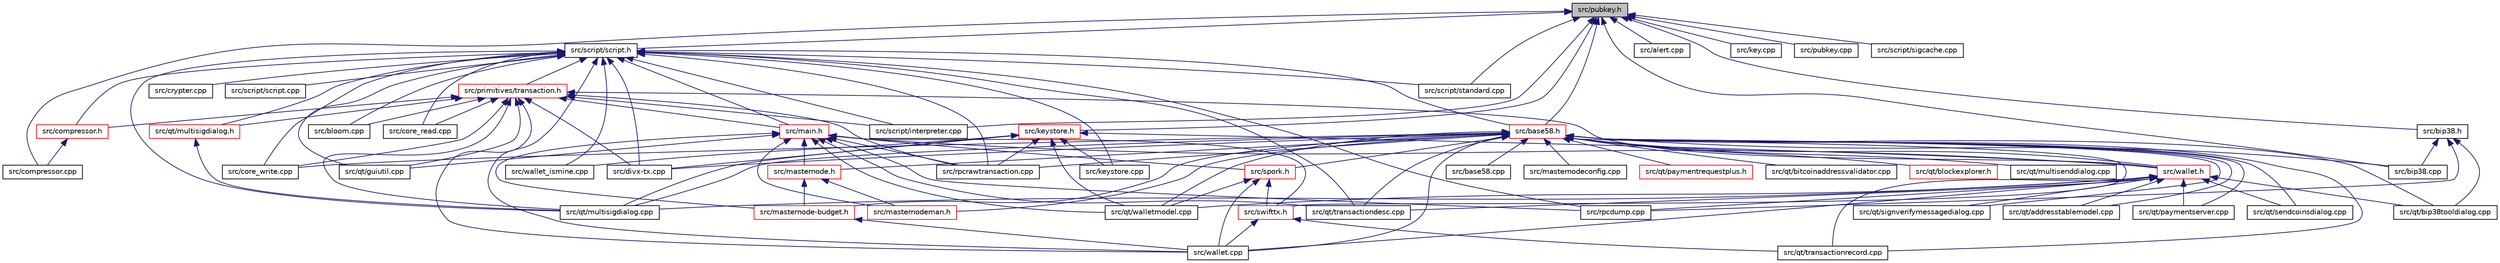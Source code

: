 digraph "src/pubkey.h"
{
  edge [fontname="Helvetica",fontsize="10",labelfontname="Helvetica",labelfontsize="10"];
  node [fontname="Helvetica",fontsize="10",shape=record];
  Node35 [label="src/pubkey.h",height=0.2,width=0.4,color="black", fillcolor="grey75", style="filled", fontcolor="black"];
  Node35 -> Node36 [dir="back",color="midnightblue",fontsize="10",style="solid",fontname="Helvetica"];
  Node36 [label="src/script/script.h",height=0.2,width=0.4,color="black", fillcolor="white", style="filled",URL="$script_8h.html"];
  Node36 -> Node37 [dir="back",color="midnightblue",fontsize="10",style="solid",fontname="Helvetica"];
  Node37 [label="src/primitives/transaction.h",height=0.2,width=0.4,color="red", fillcolor="white", style="filled",URL="$transaction_8h.html"];
  Node37 -> Node168 [dir="back",color="midnightblue",fontsize="10",style="solid",fontname="Helvetica"];
  Node168 [label="src/compressor.h",height=0.2,width=0.4,color="red", fillcolor="white", style="filled",URL="$compressor_8h.html"];
  Node168 -> Node173 [dir="back",color="midnightblue",fontsize="10",style="solid",fontname="Helvetica"];
  Node173 [label="src/compressor.cpp",height=0.2,width=0.4,color="black", fillcolor="white", style="filled",URL="$compressor_8cpp.html"];
  Node37 -> Node40 [dir="back",color="midnightblue",fontsize="10",style="solid",fontname="Helvetica"];
  Node40 [label="src/main.h",height=0.2,width=0.4,color="red", fillcolor="white", style="filled",URL="$main_8h.html"];
  Node40 -> Node50 [dir="back",color="midnightblue",fontsize="10",style="solid",fontname="Helvetica"];
  Node50 [label="src/spork.h",height=0.2,width=0.4,color="red", fillcolor="white", style="filled",URL="$spork_8h.html"];
  Node50 -> Node55 [dir="back",color="midnightblue",fontsize="10",style="solid",fontname="Helvetica"];
  Node55 [label="src/swifttx.h",height=0.2,width=0.4,color="red", fillcolor="white", style="filled",URL="$swifttx_8h.html"];
  Node55 -> Node94 [dir="back",color="midnightblue",fontsize="10",style="solid",fontname="Helvetica"];
  Node94 [label="src/qt/transactionrecord.cpp",height=0.2,width=0.4,color="black", fillcolor="white", style="filled",URL="$transactionrecord_8cpp.html"];
  Node55 -> Node96 [dir="back",color="midnightblue",fontsize="10",style="solid",fontname="Helvetica"];
  Node96 [label="src/wallet.cpp",height=0.2,width=0.4,color="black", fillcolor="white", style="filled",URL="$wallet_8cpp.html"];
  Node50 -> Node87 [dir="back",color="midnightblue",fontsize="10",style="solid",fontname="Helvetica"];
  Node87 [label="src/qt/walletmodel.cpp",height=0.2,width=0.4,color="black", fillcolor="white", style="filled",URL="$walletmodel_8cpp.html"];
  Node50 -> Node96 [dir="back",color="midnightblue",fontsize="10",style="solid",fontname="Helvetica"];
  Node40 -> Node113 [dir="back",color="midnightblue",fontsize="10",style="solid",fontname="Helvetica"];
  Node113 [label="src/masternode.h",height=0.2,width=0.4,color="red", fillcolor="white", style="filled",URL="$masternode_8h.html"];
  Node113 -> Node114 [dir="back",color="midnightblue",fontsize="10",style="solid",fontname="Helvetica"];
  Node114 [label="src/masternodeman.h",height=0.2,width=0.4,color="red", fillcolor="white", style="filled",URL="$masternodeman_8h.html"];
  Node113 -> Node116 [dir="back",color="midnightblue",fontsize="10",style="solid",fontname="Helvetica"];
  Node116 [label="src/masternode-budget.h",height=0.2,width=0.4,color="red", fillcolor="white", style="filled",URL="$masternode-budget_8h.html"];
  Node116 -> Node96 [dir="back",color="midnightblue",fontsize="10",style="solid",fontname="Helvetica"];
  Node40 -> Node114 [dir="back",color="midnightblue",fontsize="10",style="solid",fontname="Helvetica"];
  Node40 -> Node122 [dir="back",color="midnightblue",fontsize="10",style="solid",fontname="Helvetica"];
  Node122 [label="src/wallet.h",height=0.2,width=0.4,color="red", fillcolor="white", style="filled",URL="$wallet_8h.html"];
  Node122 -> Node58 [dir="back",color="midnightblue",fontsize="10",style="solid",fontname="Helvetica"];
  Node58 [label="src/qt/addresstablemodel.cpp",height=0.2,width=0.4,color="black", fillcolor="white", style="filled",URL="$addresstablemodel_8cpp.html"];
  Node122 -> Node62 [dir="back",color="midnightblue",fontsize="10",style="solid",fontname="Helvetica"];
  Node62 [label="src/qt/bip38tooldialog.cpp",height=0.2,width=0.4,color="black", fillcolor="white", style="filled",URL="$bip38tooldialog_8cpp.html"];
  Node122 -> Node65 [dir="back",color="midnightblue",fontsize="10",style="solid",fontname="Helvetica"];
  Node65 [label="src/qt/multisigdialog.cpp",height=0.2,width=0.4,color="black", fillcolor="white", style="filled",URL="$multisigdialog_8cpp.html"];
  Node122 -> Node74 [dir="back",color="midnightblue",fontsize="10",style="solid",fontname="Helvetica"];
  Node74 [label="src/qt/paymentserver.cpp",height=0.2,width=0.4,color="black", fillcolor="white", style="filled",URL="$paymentserver_8cpp.html"];
  Node122 -> Node80 [dir="back",color="midnightblue",fontsize="10",style="solid",fontname="Helvetica"];
  Node80 [label="src/qt/sendcoinsdialog.cpp",height=0.2,width=0.4,color="black", fillcolor="white", style="filled",URL="$sendcoinsdialog_8cpp.html"];
  Node122 -> Node89 [dir="back",color="midnightblue",fontsize="10",style="solid",fontname="Helvetica"];
  Node89 [label="src/qt/signverifymessagedialog.cpp",height=0.2,width=0.4,color="black", fillcolor="white", style="filled",URL="$signverifymessagedialog_8cpp.html"];
  Node122 -> Node77 [dir="back",color="midnightblue",fontsize="10",style="solid",fontname="Helvetica"];
  Node77 [label="src/qt/transactiondesc.cpp",height=0.2,width=0.4,color="black", fillcolor="white", style="filled",URL="$transactiondesc_8cpp.html"];
  Node122 -> Node94 [dir="back",color="midnightblue",fontsize="10",style="solid",fontname="Helvetica"];
  Node122 -> Node87 [dir="back",color="midnightblue",fontsize="10",style="solid",fontname="Helvetica"];
  Node122 -> Node123 [dir="back",color="midnightblue",fontsize="10",style="solid",fontname="Helvetica"];
  Node123 [label="src/rpcdump.cpp",height=0.2,width=0.4,color="black", fillcolor="white", style="filled",URL="$rpcdump_8cpp.html"];
  Node122 -> Node96 [dir="back",color="midnightblue",fontsize="10",style="solid",fontname="Helvetica"];
  Node40 -> Node116 [dir="back",color="midnightblue",fontsize="10",style="solid",fontname="Helvetica"];
  Node40 -> Node55 [dir="back",color="midnightblue",fontsize="10",style="solid",fontname="Helvetica"];
  Node40 -> Node67 [dir="back",color="midnightblue",fontsize="10",style="solid",fontname="Helvetica"];
  Node67 [label="src/qt/guiutil.cpp",height=0.2,width=0.4,color="black", fillcolor="white", style="filled",URL="$guiutil_8cpp.html"];
  Node40 -> Node77 [dir="back",color="midnightblue",fontsize="10",style="solid",fontname="Helvetica"];
  Node40 -> Node87 [dir="back",color="midnightblue",fontsize="10",style="solid",fontname="Helvetica"];
  Node40 -> Node123 [dir="back",color="midnightblue",fontsize="10",style="solid",fontname="Helvetica"];
  Node40 -> Node139 [dir="back",color="midnightblue",fontsize="10",style="solid",fontname="Helvetica"];
  Node139 [label="src/rpcrawtransaction.cpp",height=0.2,width=0.4,color="black", fillcolor="white", style="filled",URL="$rpcrawtransaction_8cpp.html"];
  Node37 -> Node122 [dir="back",color="midnightblue",fontsize="10",style="solid",fontname="Helvetica"];
  Node37 -> Node174 [dir="back",color="midnightblue",fontsize="10",style="solid",fontname="Helvetica"];
  Node174 [label="src/bloom.cpp",height=0.2,width=0.4,color="black", fillcolor="white", style="filled",URL="$bloom_8cpp.html"];
  Node37 -> Node160 [dir="back",color="midnightblue",fontsize="10",style="solid",fontname="Helvetica"];
  Node160 [label="src/core_read.cpp",height=0.2,width=0.4,color="black", fillcolor="white", style="filled",URL="$core__read_8cpp.html"];
  Node37 -> Node149 [dir="back",color="midnightblue",fontsize="10",style="solid",fontname="Helvetica"];
  Node149 [label="src/core_write.cpp",height=0.2,width=0.4,color="black", fillcolor="white", style="filled",URL="$core__write_8cpp.html"];
  Node37 -> Node150 [dir="back",color="midnightblue",fontsize="10",style="solid",fontname="Helvetica"];
  Node150 [label="src/divx-tx.cpp",height=0.2,width=0.4,color="black", fillcolor="white", style="filled",URL="$divx-tx_8cpp.html"];
  Node37 -> Node64 [dir="back",color="midnightblue",fontsize="10",style="solid",fontname="Helvetica"];
  Node64 [label="src/qt/multisigdialog.h",height=0.2,width=0.4,color="red", fillcolor="white", style="filled",URL="$multisigdialog_8h.html"];
  Node64 -> Node65 [dir="back",color="midnightblue",fontsize="10",style="solid",fontname="Helvetica"];
  Node37 -> Node67 [dir="back",color="midnightblue",fontsize="10",style="solid",fontname="Helvetica"];
  Node37 -> Node65 [dir="back",color="midnightblue",fontsize="10",style="solid",fontname="Helvetica"];
  Node37 -> Node139 [dir="back",color="midnightblue",fontsize="10",style="solid",fontname="Helvetica"];
  Node37 -> Node188 [dir="back",color="midnightblue",fontsize="10",style="solid",fontname="Helvetica"];
  Node188 [label="src/script/interpreter.cpp",height=0.2,width=0.4,color="black", fillcolor="white", style="filled",URL="$interpreter_8cpp.html"];
  Node37 -> Node96 [dir="back",color="midnightblue",fontsize="10",style="solid",fontname="Helvetica"];
  Node36 -> Node168 [dir="back",color="midnightblue",fontsize="10",style="solid",fontname="Helvetica"];
  Node36 -> Node40 [dir="back",color="midnightblue",fontsize="10",style="solid",fontname="Helvetica"];
  Node36 -> Node146 [dir="back",color="midnightblue",fontsize="10",style="solid",fontname="Helvetica"];
  Node146 [label="src/base58.h",height=0.2,width=0.4,color="red", fillcolor="white", style="filled",URL="$base58_8h.html"];
  Node146 -> Node50 [dir="back",color="midnightblue",fontsize="10",style="solid",fontname="Helvetica"];
  Node146 -> Node113 [dir="back",color="midnightblue",fontsize="10",style="solid",fontname="Helvetica"];
  Node146 -> Node114 [dir="back",color="midnightblue",fontsize="10",style="solid",fontname="Helvetica"];
  Node146 -> Node122 [dir="back",color="midnightblue",fontsize="10",style="solid",fontname="Helvetica"];
  Node146 -> Node147 [dir="back",color="midnightblue",fontsize="10",style="solid",fontname="Helvetica"];
  Node147 [label="src/base58.cpp",height=0.2,width=0.4,color="black", fillcolor="white", style="filled",URL="$base58_8cpp.html"];
  Node146 -> Node148 [dir="back",color="midnightblue",fontsize="10",style="solid",fontname="Helvetica"];
  Node148 [label="src/bip38.cpp",height=0.2,width=0.4,color="black", fillcolor="white", style="filled",URL="$bip38_8cpp.html"];
  Node146 -> Node149 [dir="back",color="midnightblue",fontsize="10",style="solid",fontname="Helvetica"];
  Node146 -> Node150 [dir="back",color="midnightblue",fontsize="10",style="solid",fontname="Helvetica"];
  Node146 -> Node116 [dir="back",color="midnightblue",fontsize="10",style="solid",fontname="Helvetica"];
  Node146 -> Node55 [dir="back",color="midnightblue",fontsize="10",style="solid",fontname="Helvetica"];
  Node146 -> Node151 [dir="back",color="midnightblue",fontsize="10",style="solid",fontname="Helvetica"];
  Node151 [label="src/masternodeconfig.cpp",height=0.2,width=0.4,color="black", fillcolor="white", style="filled",URL="$masternodeconfig_8cpp.html"];
  Node146 -> Node152 [dir="back",color="midnightblue",fontsize="10",style="solid",fontname="Helvetica"];
  Node152 [label="src/qt/paymentrequestplus.h",height=0.2,width=0.4,color="red", fillcolor="white", style="filled",URL="$paymentrequestplus_8h.html"];
  Node146 -> Node58 [dir="back",color="midnightblue",fontsize="10",style="solid",fontname="Helvetica"];
  Node146 -> Node62 [dir="back",color="midnightblue",fontsize="10",style="solid",fontname="Helvetica"];
  Node146 -> Node154 [dir="back",color="midnightblue",fontsize="10",style="solid",fontname="Helvetica"];
  Node154 [label="src/qt/bitcoinaddressvalidator.cpp",height=0.2,width=0.4,color="black", fillcolor="white", style="filled",URL="$bitcoinaddressvalidator_8cpp.html"];
  Node146 -> Node155 [dir="back",color="midnightblue",fontsize="10",style="solid",fontname="Helvetica"];
  Node155 [label="src/qt/blockexplorer.h",height=0.2,width=0.4,color="red", fillcolor="white", style="filled",URL="$blockexplorer_8h.html"];
  Node146 -> Node69 [dir="back",color="midnightblue",fontsize="10",style="solid",fontname="Helvetica"];
  Node69 [label="src/qt/multisenddialog.cpp",height=0.2,width=0.4,color="black", fillcolor="white", style="filled",URL="$multisenddialog_8cpp.html"];
  Node146 -> Node65 [dir="back",color="midnightblue",fontsize="10",style="solid",fontname="Helvetica"];
  Node146 -> Node74 [dir="back",color="midnightblue",fontsize="10",style="solid",fontname="Helvetica"];
  Node146 -> Node80 [dir="back",color="midnightblue",fontsize="10",style="solid",fontname="Helvetica"];
  Node146 -> Node89 [dir="back",color="midnightblue",fontsize="10",style="solid",fontname="Helvetica"];
  Node146 -> Node77 [dir="back",color="midnightblue",fontsize="10",style="solid",fontname="Helvetica"];
  Node146 -> Node94 [dir="back",color="midnightblue",fontsize="10",style="solid",fontname="Helvetica"];
  Node146 -> Node87 [dir="back",color="midnightblue",fontsize="10",style="solid",fontname="Helvetica"];
  Node146 -> Node139 [dir="back",color="midnightblue",fontsize="10",style="solid",fontname="Helvetica"];
  Node146 -> Node96 [dir="back",color="midnightblue",fontsize="10",style="solid",fontname="Helvetica"];
  Node36 -> Node174 [dir="back",color="midnightblue",fontsize="10",style="solid",fontname="Helvetica"];
  Node36 -> Node160 [dir="back",color="midnightblue",fontsize="10",style="solid",fontname="Helvetica"];
  Node36 -> Node149 [dir="back",color="midnightblue",fontsize="10",style="solid",fontname="Helvetica"];
  Node36 -> Node180 [dir="back",color="midnightblue",fontsize="10",style="solid",fontname="Helvetica"];
  Node180 [label="src/crypter.cpp",height=0.2,width=0.4,color="black", fillcolor="white", style="filled",URL="$crypter_8cpp.html"];
  Node36 -> Node150 [dir="back",color="midnightblue",fontsize="10",style="solid",fontname="Helvetica"];
  Node36 -> Node183 [dir="back",color="midnightblue",fontsize="10",style="solid",fontname="Helvetica"];
  Node183 [label="src/keystore.cpp",height=0.2,width=0.4,color="black", fillcolor="white", style="filled",URL="$keystore_8cpp.html"];
  Node36 -> Node64 [dir="back",color="midnightblue",fontsize="10",style="solid",fontname="Helvetica"];
  Node36 -> Node67 [dir="back",color="midnightblue",fontsize="10",style="solid",fontname="Helvetica"];
  Node36 -> Node65 [dir="back",color="midnightblue",fontsize="10",style="solid",fontname="Helvetica"];
  Node36 -> Node77 [dir="back",color="midnightblue",fontsize="10",style="solid",fontname="Helvetica"];
  Node36 -> Node123 [dir="back",color="midnightblue",fontsize="10",style="solid",fontname="Helvetica"];
  Node36 -> Node139 [dir="back",color="midnightblue",fontsize="10",style="solid",fontname="Helvetica"];
  Node36 -> Node188 [dir="back",color="midnightblue",fontsize="10",style="solid",fontname="Helvetica"];
  Node36 -> Node190 [dir="back",color="midnightblue",fontsize="10",style="solid",fontname="Helvetica"];
  Node190 [label="src/script/script.cpp",height=0.2,width=0.4,color="black", fillcolor="white", style="filled",URL="$script_8cpp.html"];
  Node36 -> Node184 [dir="back",color="midnightblue",fontsize="10",style="solid",fontname="Helvetica"];
  Node184 [label="src/script/standard.cpp",height=0.2,width=0.4,color="black", fillcolor="white", style="filled",URL="$standard_8cpp.html"];
  Node36 -> Node96 [dir="back",color="midnightblue",fontsize="10",style="solid",fontname="Helvetica"];
  Node36 -> Node179 [dir="back",color="midnightblue",fontsize="10",style="solid",fontname="Helvetica"];
  Node179 [label="src/wallet_ismine.cpp",height=0.2,width=0.4,color="black", fillcolor="white", style="filled",URL="$wallet__ismine_8cpp.html"];
  Node35 -> Node146 [dir="back",color="midnightblue",fontsize="10",style="solid",fontname="Helvetica"];
  Node35 -> Node191 [dir="back",color="midnightblue",fontsize="10",style="solid",fontname="Helvetica"];
  Node191 [label="src/keystore.h",height=0.2,width=0.4,color="red", fillcolor="white", style="filled",URL="$keystore_8h.html"];
  Node191 -> Node122 [dir="back",color="midnightblue",fontsize="10",style="solid",fontname="Helvetica"];
  Node191 -> Node150 [dir="back",color="midnightblue",fontsize="10",style="solid",fontname="Helvetica"];
  Node191 -> Node183 [dir="back",color="midnightblue",fontsize="10",style="solid",fontname="Helvetica"];
  Node191 -> Node65 [dir="back",color="midnightblue",fontsize="10",style="solid",fontname="Helvetica"];
  Node191 -> Node87 [dir="back",color="midnightblue",fontsize="10",style="solid",fontname="Helvetica"];
  Node191 -> Node139 [dir="back",color="midnightblue",fontsize="10",style="solid",fontname="Helvetica"];
  Node191 -> Node179 [dir="back",color="midnightblue",fontsize="10",style="solid",fontname="Helvetica"];
  Node35 -> Node156 [dir="back",color="midnightblue",fontsize="10",style="solid",fontname="Helvetica"];
  Node156 [label="src/alert.cpp",height=0.2,width=0.4,color="black", fillcolor="white", style="filled",URL="$alert_8cpp.html"];
  Node35 -> Node194 [dir="back",color="midnightblue",fontsize="10",style="solid",fontname="Helvetica"];
  Node194 [label="src/bip38.h",height=0.2,width=0.4,color="black", fillcolor="white", style="filled",URL="$bip38_8h.html"];
  Node194 -> Node148 [dir="back",color="midnightblue",fontsize="10",style="solid",fontname="Helvetica"];
  Node194 -> Node62 [dir="back",color="midnightblue",fontsize="10",style="solid",fontname="Helvetica"];
  Node194 -> Node123 [dir="back",color="midnightblue",fontsize="10",style="solid",fontname="Helvetica"];
  Node35 -> Node148 [dir="back",color="midnightblue",fontsize="10",style="solid",fontname="Helvetica"];
  Node35 -> Node173 [dir="back",color="midnightblue",fontsize="10",style="solid",fontname="Helvetica"];
  Node35 -> Node195 [dir="back",color="midnightblue",fontsize="10",style="solid",fontname="Helvetica"];
  Node195 [label="src/key.cpp",height=0.2,width=0.4,color="black", fillcolor="white", style="filled",URL="$key_8cpp.html"];
  Node35 -> Node196 [dir="back",color="midnightblue",fontsize="10",style="solid",fontname="Helvetica"];
  Node196 [label="src/pubkey.cpp",height=0.2,width=0.4,color="black", fillcolor="white", style="filled",URL="$pubkey_8cpp.html"];
  Node35 -> Node188 [dir="back",color="midnightblue",fontsize="10",style="solid",fontname="Helvetica"];
  Node35 -> Node186 [dir="back",color="midnightblue",fontsize="10",style="solid",fontname="Helvetica"];
  Node186 [label="src/script/sigcache.cpp",height=0.2,width=0.4,color="black", fillcolor="white", style="filled",URL="$sigcache_8cpp.html"];
  Node35 -> Node184 [dir="back",color="midnightblue",fontsize="10",style="solid",fontname="Helvetica"];
}
